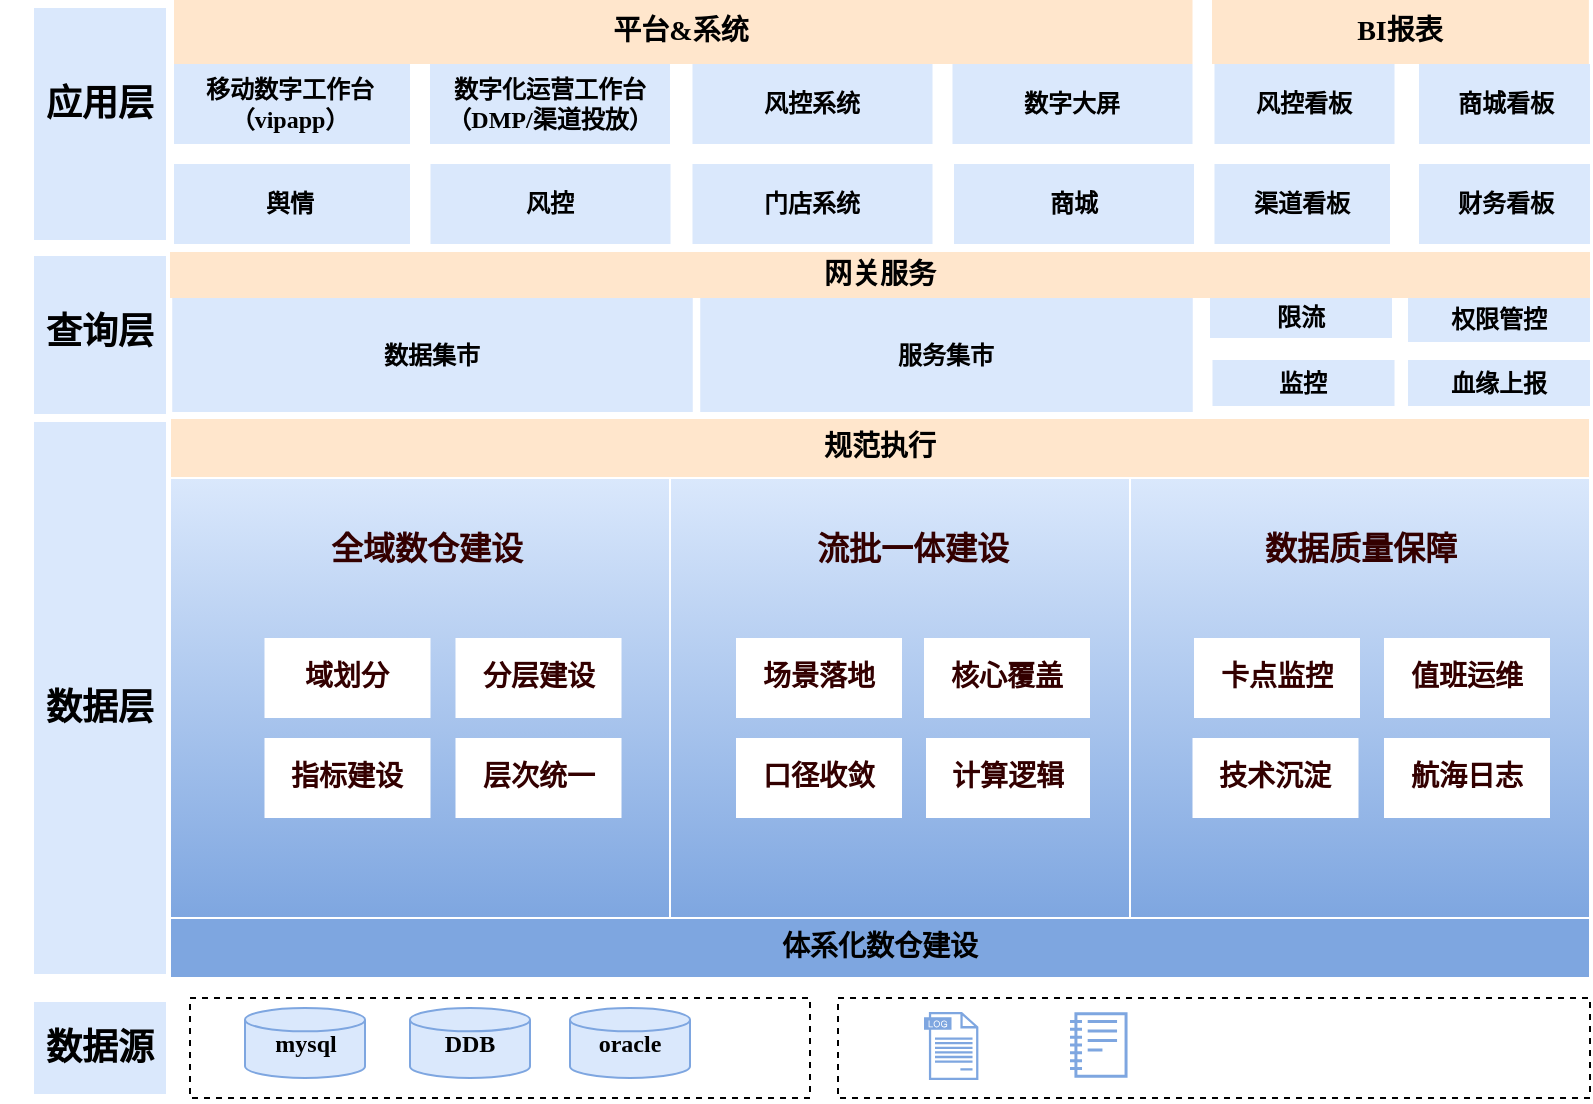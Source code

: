 <mxfile version="21.0.2" type="github">
  <diagram name="第 1 页" id="8vjXtbW4XhxlFyZ9hgyT">
    <mxGraphModel dx="1621" dy="1684" grid="1" gridSize="10" guides="1" tooltips="1" connect="1" arrows="1" fold="1" page="1" pageScale="1" pageWidth="827" pageHeight="1169" math="0" shadow="0">
      <root>
        <mxCell id="0" />
        <mxCell id="1" parent="0" />
        <mxCell id="_2noMWRmmMPCMAu7wt3I-29" value="" style="rounded=0;whiteSpace=wrap;html=1;fontFamily=微软雅黑;strokeColor=default;fillColor=#FFFFFF;dashed=1;fontStyle=1" parent="1" vertex="1">
          <mxGeometry x="414" y="430" width="376" height="50" as="geometry" />
        </mxCell>
        <mxCell id="_2noMWRmmMPCMAu7wt3I-16" value="" style="rounded=0;whiteSpace=wrap;html=1;fontFamily=微软雅黑;fillColor=#FFFFFF;strokeColor=default;dashed=1;fontStyle=1" parent="1" vertex="1">
          <mxGeometry x="90" y="430" width="310" height="50" as="geometry" />
        </mxCell>
        <mxCell id="_2noMWRmmMPCMAu7wt3I-14" value="" style="rounded=0;whiteSpace=wrap;html=1;fontFamily=微软雅黑;strokeColor=#FFFFFF;fillColor=#dae8fc;fontStyle=1;strokeWidth=4;" parent="1" vertex="1">
          <mxGeometry x="10" y="430" width="70" height="50" as="geometry" />
        </mxCell>
        <mxCell id="_2noMWRmmMPCMAu7wt3I-13" value="" style="rounded=0;whiteSpace=wrap;html=1;fontFamily=微软雅黑;strokeColor=#FFFFFF;fillColor=#dae8fc;fontStyle=1;strokeWidth=4;" parent="1" vertex="1">
          <mxGeometry x="10" y="140" width="70" height="280" as="geometry" />
        </mxCell>
        <mxCell id="_2noMWRmmMPCMAu7wt3I-5" value="" style="rounded=0;whiteSpace=wrap;html=1;fontFamily=微软雅黑;strokeColor=#FFFFFF;fillColor=#dae8fc;fontStyle=1;strokeWidth=4;" parent="1" vertex="1">
          <mxGeometry x="10" y="57" width="70" height="83" as="geometry" />
        </mxCell>
        <mxCell id="ErQYisSNtyv5BiWGh4sq-18" value="移动数字工作台（vipapp）" style="rounded=0;whiteSpace=wrap;html=1;strokeColor=none;fillColor=#dae8fc;fontFamily=微软雅黑;fontStyle=1" parent="1" diagramCategory="general" diagramName="Rectangle" vertex="1">
          <mxGeometry x="80" y="-37" width="120" height="40" as="geometry" />
        </mxCell>
        <mxCell id="ErQYisSNtyv5BiWGh4sq-19" value="数字化运营工作台&lt;br&gt;（DMP/渠道投放）" style="rounded=0;whiteSpace=wrap;html=1;strokeColor=none;fillColor=#dae8fc;fontFamily=微软雅黑;fontStyle=1" parent="1" diagramCategory="general" diagramName="Rectangle" vertex="1">
          <mxGeometry x="210" y="-37" width="120" height="40" as="geometry" />
        </mxCell>
        <mxCell id="ErQYisSNtyv5BiWGh4sq-20" value="舆情" style="rounded=0;whiteSpace=wrap;html=1;strokeColor=none;fillColor=#dae8fc;fontFamily=微软雅黑;fontStyle=1" parent="1" diagramCategory="general" diagramName="Rectangle" vertex="1">
          <mxGeometry x="80" y="13" width="120" height="40" as="geometry" />
        </mxCell>
        <mxCell id="ErQYisSNtyv5BiWGh4sq-22" value="商城" style="rounded=0;whiteSpace=wrap;html=1;strokeColor=none;fillColor=#dae8fc;fontFamily=微软雅黑;fontStyle=1" parent="1" diagramCategory="general" diagramName="Rectangle" vertex="1">
          <mxGeometry x="472" y="13" width="120" height="40" as="geometry" />
        </mxCell>
        <mxCell id="ErQYisSNtyv5BiWGh4sq-25" value="&lt;font style=&quot;font-size: 14px;&quot;&gt;网关服务&lt;/font&gt;" style="text;html=1;strokeColor=none;fillColor=#ffe6cc;align=center;verticalAlign=middle;whiteSpace=wrap;rounded=0;fontStyle=1;fontFamily=微软雅黑;" parent="1" diagramCategory="general" diagramName="text" vertex="1">
          <mxGeometry x="80" y="57" width="710" height="23" as="geometry" />
        </mxCell>
        <mxCell id="ErQYisSNtyv5BiWGh4sq-26" style="edgeStyle=orthogonalEdgeStyle;rounded=0;orthogonalLoop=1;jettySize=auto;html=1;exitX=0.5;exitY=1;exitDx=0;exitDy=0;fontFamily=微软雅黑;fontStyle=1" parent="1" edge="1">
          <mxGeometry relative="1" as="geometry">
            <mxPoint x="534" y="110" as="sourcePoint" />
            <mxPoint x="534" y="110" as="targetPoint" />
          </mxGeometry>
        </mxCell>
        <mxCell id="ErQYisSNtyv5BiWGh4sq-28" value="门店系统" style="rounded=0;whiteSpace=wrap;html=1;strokeColor=none;fillColor=#dae8fc;fontFamily=微软雅黑;fontStyle=1" parent="1" diagramCategory="general" diagramName="Rectangle" vertex="1">
          <mxGeometry x="341.25" y="13" width="120" height="40" as="geometry" />
        </mxCell>
        <mxCell id="ErQYisSNtyv5BiWGh4sq-29" value="风控系统" style="rounded=0;whiteSpace=wrap;html=1;strokeColor=none;fillColor=#dae8fc;fontFamily=微软雅黑;fontStyle=1" parent="1" diagramCategory="general" diagramName="Rectangle" vertex="1">
          <mxGeometry x="341.25" y="-37" width="120" height="40" as="geometry" />
        </mxCell>
        <mxCell id="ErQYisSNtyv5BiWGh4sq-30" value="数字大屏" style="rounded=0;whiteSpace=wrap;html=1;strokeColor=none;fillColor=#dae8fc;fontFamily=微软雅黑;fontStyle=1" parent="1" diagramCategory="general" diagramName="Rectangle" vertex="1">
          <mxGeometry x="471.25" y="-37" width="120" height="40" as="geometry" />
        </mxCell>
        <mxCell id="ErQYisSNtyv5BiWGh4sq-31" value="风控" style="rounded=0;whiteSpace=wrap;html=1;strokeColor=none;fillColor=#dae8fc;fontFamily=微软雅黑;fontStyle=1" parent="1" diagramCategory="general" diagramName="Rectangle" vertex="1">
          <mxGeometry x="210.25" y="13" width="120" height="40" as="geometry" />
        </mxCell>
        <mxCell id="ErQYisSNtyv5BiWGh4sq-33" value="商城看板" style="rounded=0;whiteSpace=wrap;html=1;strokeColor=none;fillColor=#dae8fc;fontFamily=微软雅黑;fontStyle=1" parent="1" diagramCategory="general" diagramName="Rectangle" vertex="1">
          <mxGeometry x="704.5" y="-37" width="85.5" height="40" as="geometry" />
        </mxCell>
        <mxCell id="ErQYisSNtyv5BiWGh4sq-34" value="&lt;font style=&quot;font-size: 14px;&quot;&gt;平台&amp;amp;系统&lt;/font&gt;" style="text;html=1;strokeColor=none;fillColor=#ffe6cc;align=center;verticalAlign=middle;whiteSpace=wrap;rounded=0;fontStyle=1;fontFamily=微软雅黑;" parent="1" diagramCategory="general" diagramName="text" vertex="1">
          <mxGeometry x="80" y="-69" width="511.25" height="32" as="geometry" />
        </mxCell>
        <mxCell id="ErQYisSNtyv5BiWGh4sq-35" value="&lt;font style=&quot;font-size: 14px;&quot;&gt;BI报表&lt;/font&gt;" style="text;html=1;strokeColor=none;fillColor=#ffe6cc;align=center;verticalAlign=middle;whiteSpace=wrap;rounded=0;fontFamily=微软雅黑;fontStyle=1;" parent="1" diagramCategory="general" diagramName="text" vertex="1">
          <mxGeometry x="601" y="-69" width="188.44" height="32" as="geometry" />
        </mxCell>
        <mxCell id="ErQYisSNtyv5BiWGh4sq-73" value="&lt;span&gt;血缘上报&lt;/span&gt;" style="rounded=0;whiteSpace=wrap;html=1;fontFamily=微软雅黑;strokeColor=none;fillColor=#dae8fc;fontStyle=1" parent="1" diagramCategory="general" diagramName="Rectangle" vertex="1">
          <mxGeometry x="699" y="111" width="91" height="23" as="geometry" />
        </mxCell>
        <mxCell id="_2noMWRmmMPCMAu7wt3I-3" value="" style="rounded=0;whiteSpace=wrap;html=1;fontFamily=微软雅黑;strokeColor=#FFFFFF;fillColor=#dae8fc;fontStyle=1;strokeWidth=4;" parent="1" vertex="1">
          <mxGeometry x="10" y="-67" width="70" height="120" as="geometry" />
        </mxCell>
        <mxCell id="ErQYisSNtyv5BiWGh4sq-11" value="&lt;span style=&quot;font-size: 18px;&quot;&gt;&lt;span&gt;应用层&lt;/span&gt;&lt;/span&gt;" style="text;html=1;strokeColor=none;fillColor=none;align=center;verticalAlign=middle;whiteSpace=wrap;rounded=0;fontFamily=微软雅黑;fontStyle=1;strokeWidth=4;" parent="1" diagramCategory="general" diagramName="text" vertex="1">
          <mxGeometry x="10" y="-27" width="70" height="20" as="geometry" />
        </mxCell>
        <mxCell id="ErQYisSNtyv5BiWGh4sq-9" value="&lt;font style=&quot;font-size: 18px;&quot;&gt;&lt;span&gt;数据源&lt;/span&gt;&lt;/font&gt;" style="text;html=1;strokeColor=none;fillColor=none;align=center;verticalAlign=middle;whiteSpace=wrap;rounded=0;fontFamily=微软雅黑;fontStyle=1;strokeWidth=4;" parent="1" diagramCategory="general" diagramName="text" vertex="1">
          <mxGeometry x="10" y="440" width="70" height="29" as="geometry" />
        </mxCell>
        <mxCell id="ErQYisSNtyv5BiWGh4sq-12" value="&lt;span style=&quot;font-size: 18px;&quot;&gt;&lt;span&gt;数据层&lt;/span&gt;&lt;/span&gt;" style="text;html=1;strokeColor=none;fillColor=none;align=center;verticalAlign=middle;whiteSpace=wrap;rounded=0;fontFamily=微软雅黑;fontStyle=1" parent="1" diagramCategory="general" diagramName="text" vertex="1">
          <mxGeometry x="-5" y="275" width="100" height="20" as="geometry" />
        </mxCell>
        <mxCell id="ErQYisSNtyv5BiWGh4sq-16" value="&lt;span style=&quot;font-size: 18px;&quot;&gt;&lt;span&gt;查询层&lt;/span&gt;&lt;/span&gt;" style="text;html=1;strokeColor=none;fillColor=none;align=center;verticalAlign=middle;whiteSpace=wrap;rounded=0;fontFamily=微软雅黑;fontStyle=1;strokeWidth=4;" parent="1" diagramCategory="general" diagramName="text" vertex="1">
          <mxGeometry x="10" y="87" width="70" height="20" as="geometry" />
        </mxCell>
        <mxCell id="_2noMWRmmMPCMAu7wt3I-31" value="mysql" style="strokeWidth=1;html=1;shape=mxgraph.flowchart.database;whiteSpace=wrap;fillStyle=auto;strokeColor=#7EA6E0;fontFamily=微软雅黑;fillColor=#dae8fc;fontStyle=1;" parent="1" vertex="1">
          <mxGeometry x="117.5" y="435" width="60" height="35" as="geometry" />
        </mxCell>
        <mxCell id="_2noMWRmmMPCMAu7wt3I-32" value="DDB" style="strokeWidth=1;html=1;shape=mxgraph.flowchart.database;whiteSpace=wrap;fillStyle=auto;strokeColor=#7EA6E0;fontFamily=微软雅黑;fillColor=#dae8fc;fontStyle=1;" parent="1" vertex="1">
          <mxGeometry x="200" y="435" width="60" height="35" as="geometry" />
        </mxCell>
        <mxCell id="_2noMWRmmMPCMAu7wt3I-33" value="oracle" style="strokeWidth=1;html=1;shape=mxgraph.flowchart.database;whiteSpace=wrap;fillStyle=auto;strokeColor=#7EA6E0;fontFamily=微软雅黑;fillColor=#DAE8FC;fontStyle=1;" parent="1" vertex="1">
          <mxGeometry x="280" y="435" width="60" height="35" as="geometry" />
        </mxCell>
        <mxCell id="_2noMWRmmMPCMAu7wt3I-37" value="" style="pointerEvents=1;shadow=0;dashed=0;html=1;strokeColor=none;fillColor=#7EA6E0;aspect=fixed;labelPosition=center;verticalLabelPosition=bottom;verticalAlign=top;align=center;outlineConnect=0;shape=mxgraph.vvd.log_files;fillStyle=auto;strokeWidth=1;fontFamily=微软雅黑;fontStyle=1" parent="1" vertex="1">
          <mxGeometry x="457" y="437" width="27.2" height="34" as="geometry" />
        </mxCell>
        <mxCell id="_2noMWRmmMPCMAu7wt3I-39" value="" style="outlineConnect=0;fillColor=#7ea6e0;strokeColor=#6c8ebf;dashed=0;verticalLabelPosition=bottom;verticalAlign=top;align=center;html=1;fontSize=12;fontStyle=1;aspect=fixed;pointerEvents=1;shape=mxgraph.aws4.notebook;fillStyle=auto;strokeWidth=1;fontFamily=微软雅黑;" parent="1" vertex="1">
          <mxGeometry x="530" y="437" width="28.77" height="33" as="geometry" />
        </mxCell>
        <mxCell id="_2noMWRmmMPCMAu7wt3I-43" value="" style="rounded=0;whiteSpace=wrap;html=1;fillStyle=auto;strokeColor=#FFFFFF;strokeWidth=1;fontFamily=微软雅黑;fillColor=#dae8fc;gradientDirection=south;gradientColor=#7EA6E0;fontStyle=1" parent="1" vertex="1">
          <mxGeometry x="80" y="170" width="250" height="220" as="geometry" />
        </mxCell>
        <mxCell id="_2noMWRmmMPCMAu7wt3I-44" value="&lt;span&gt;&lt;font style=&quot;font-size: 14px;&quot;&gt;规范执行&lt;/font&gt;&lt;/span&gt;" style="rounded=0;whiteSpace=wrap;html=1;fillStyle=auto;strokeColor=#FFFFFF;strokeWidth=1;fontFamily=微软雅黑;fillColor=#ffe6cc;fontStyle=1" parent="1" vertex="1">
          <mxGeometry x="80" y="140" width="710" height="30" as="geometry" />
        </mxCell>
        <mxCell id="_2noMWRmmMPCMAu7wt3I-47" value="&lt;span&gt;&lt;font style=&quot;font-size: 14px;&quot;&gt;体系化数仓建设&lt;/font&gt;&lt;/span&gt;" style="rounded=0;whiteSpace=wrap;html=1;fillStyle=auto;strokeColor=#FFFFFF;strokeWidth=1;fontFamily=微软雅黑;fillColor=#7EA6E0;fontStyle=1" parent="1" vertex="1">
          <mxGeometry x="80" y="390" width="710" height="30" as="geometry" />
        </mxCell>
        <mxCell id="_2noMWRmmMPCMAu7wt3I-48" value="" style="rounded=0;whiteSpace=wrap;html=1;fillStyle=auto;strokeColor=#FFFFFF;strokeWidth=1;fontFamily=微软雅黑;fillColor=#dae8fc;gradientDirection=south;gradientColor=#7EA6E0;fontStyle=1" parent="1" vertex="1">
          <mxGeometry x="330" y="170" width="230" height="220" as="geometry" />
        </mxCell>
        <mxCell id="_2noMWRmmMPCMAu7wt3I-52" value="" style="rounded=0;whiteSpace=wrap;html=1;fillStyle=auto;strokeColor=#FFFFFF;strokeWidth=1;fontFamily=微软雅黑;fillColor=#dae8fc;gradientDirection=south;gradientColor=#7EA6E0;fontStyle=1" parent="1" vertex="1">
          <mxGeometry x="560" y="170" width="230" height="220" as="geometry" />
        </mxCell>
        <mxCell id="_2noMWRmmMPCMAu7wt3I-58" value="&lt;font style=&quot;font-size: 16px;&quot;&gt;全域数仓建设&lt;/font&gt;" style="text;html=1;strokeColor=none;fillColor=none;align=center;verticalAlign=middle;whiteSpace=wrap;rounded=0;fontFamily=微软雅黑;fontColor=#330000;fontStyle=1;" parent="1" vertex="1">
          <mxGeometry x="157" y="190" width="103" height="30" as="geometry" />
        </mxCell>
        <mxCell id="_2noMWRmmMPCMAu7wt3I-59" value="&lt;font style=&quot;font-size: 16px;&quot;&gt;流批一体建设&lt;/font&gt;" style="text;html=1;strokeColor=none;fillColor=none;align=center;verticalAlign=middle;whiteSpace=wrap;rounded=0;fontFamily=微软雅黑;fontColor=#330000;fontStyle=1;" parent="1" vertex="1">
          <mxGeometry x="400" y="190" width="103" height="30" as="geometry" />
        </mxCell>
        <mxCell id="_2noMWRmmMPCMAu7wt3I-60" value="&lt;font style=&quot;font-size: 16px;&quot;&gt;数据质量保障&lt;/font&gt;" style="text;html=1;strokeColor=none;fillColor=none;align=center;verticalAlign=middle;whiteSpace=wrap;rounded=0;fontFamily=微软雅黑;fontColor=#330000;fontStyle=1;" parent="1" vertex="1">
          <mxGeometry x="623.5" y="190" width="103" height="30" as="geometry" />
        </mxCell>
        <mxCell id="_2noMWRmmMPCMAu7wt3I-63" value="航海日志" style="rounded=0;whiteSpace=wrap;html=1;labelBackgroundColor=#FFFFFF;fillStyle=auto;strokeColor=none;strokeWidth=1;fontFamily=微软雅黑;fontColor=#330000;fillColor=default;dashed=1;fontStyle=1;fontSize=14;" parent="1" vertex="1">
          <mxGeometry x="687" y="300" width="83" height="40" as="geometry" />
        </mxCell>
        <mxCell id="_2noMWRmmMPCMAu7wt3I-64" value="值班运维" style="rounded=0;whiteSpace=wrap;html=1;labelBackgroundColor=#FFFFFF;fillStyle=auto;strokeColor=none;strokeWidth=1;fontFamily=微软雅黑;fontColor=#330000;fillColor=default;dashed=1;fontStyle=1;fontSize=14;" parent="1" vertex="1">
          <mxGeometry x="687" y="250" width="83" height="40" as="geometry" />
        </mxCell>
        <mxCell id="_2noMWRmmMPCMAu7wt3I-66" value="技术沉淀" style="rounded=0;whiteSpace=wrap;html=1;labelBackgroundColor=#FFFFFF;fillStyle=auto;strokeColor=none;strokeWidth=1;fontFamily=微软雅黑;fontColor=#330000;fillColor=default;dashed=1;fontStyle=1;fontSize=14;" parent="1" vertex="1">
          <mxGeometry x="591.25" y="300" width="83" height="40" as="geometry" />
        </mxCell>
        <mxCell id="_2noMWRmmMPCMAu7wt3I-68" value="域划分" style="rounded=0;whiteSpace=wrap;html=1;labelBackgroundColor=#FFFFFF;fillStyle=auto;strokeColor=none;strokeWidth=1;fontFamily=微软雅黑;fontColor=#330000;fillColor=default;dashed=1;fontStyle=1;fontSize=14;" parent="1" vertex="1">
          <mxGeometry x="127.25" y="250" width="83" height="40" as="geometry" />
        </mxCell>
        <mxCell id="_2noMWRmmMPCMAu7wt3I-69" value="分层建设" style="rounded=0;whiteSpace=wrap;html=1;labelBackgroundColor=#FFFFFF;fillStyle=auto;strokeColor=none;strokeWidth=1;fontFamily=微软雅黑;fontColor=#330000;fillColor=default;dashed=1;fontStyle=1;fontSize=14;" parent="1" vertex="1">
          <mxGeometry x="222.75" y="250" width="83" height="40" as="geometry" />
        </mxCell>
        <mxCell id="_2noMWRmmMPCMAu7wt3I-70" value="指标建设" style="rounded=0;whiteSpace=wrap;html=1;labelBackgroundColor=#FFFFFF;fillStyle=auto;strokeColor=none;strokeWidth=1;fontFamily=微软雅黑;fontColor=#330000;fillColor=default;dashed=1;fontStyle=1;fontSize=14;" parent="1" vertex="1">
          <mxGeometry x="127.25" y="300" width="83" height="40" as="geometry" />
        </mxCell>
        <mxCell id="_2noMWRmmMPCMAu7wt3I-71" value="卡点监控" style="rounded=0;whiteSpace=wrap;html=1;labelBackgroundColor=#FFFFFF;fillStyle=auto;strokeColor=none;strokeWidth=1;fontFamily=微软雅黑;fontColor=#330000;fillColor=default;dashed=1;fontStyle=1;fontSize=14;" parent="1" vertex="1">
          <mxGeometry x="592" y="250" width="83" height="40" as="geometry" />
        </mxCell>
        <mxCell id="_2noMWRmmMPCMAu7wt3I-72" value="层次统一" style="rounded=0;whiteSpace=wrap;html=1;labelBackgroundColor=#FFFFFF;fillStyle=auto;strokeColor=none;strokeWidth=1;fontFamily=微软雅黑;fontColor=#330000;fillColor=default;dashed=1;fontStyle=1;fontSize=14;" parent="1" vertex="1">
          <mxGeometry x="222.75" y="300" width="83" height="40" as="geometry" />
        </mxCell>
        <mxCell id="_2noMWRmmMPCMAu7wt3I-73" value="口径收敛" style="rounded=0;whiteSpace=wrap;html=1;labelBackgroundColor=#FFFFFF;fillStyle=auto;strokeColor=none;strokeWidth=1;fontFamily=微软雅黑;fontColor=#330000;fillColor=default;dashed=1;fontStyle=1;fontSize=14;" parent="1" vertex="1">
          <mxGeometry x="363" y="300" width="83" height="40" as="geometry" />
        </mxCell>
        <mxCell id="_2noMWRmmMPCMAu7wt3I-74" value="场景落地" style="rounded=0;whiteSpace=wrap;html=1;labelBackgroundColor=#FFFFFF;fillStyle=auto;strokeColor=none;strokeWidth=1;fontFamily=微软雅黑;fontColor=#330000;fillColor=default;dashed=1;gradientColor=#FFFFFF;gradientDirection=east;fontStyle=1;fontSize=14;" parent="1" vertex="1">
          <mxGeometry x="363" y="250" width="83" height="40" as="geometry" />
        </mxCell>
        <mxCell id="_2noMWRmmMPCMAu7wt3I-75" value="核心覆盖" style="rounded=0;whiteSpace=wrap;html=1;labelBackgroundColor=#FFFFFF;fillStyle=auto;strokeColor=none;strokeWidth=1;fontFamily=微软雅黑;fontColor=#330000;fillColor=default;dashed=1;fontStyle=1;fontSize=14;" parent="1" vertex="1">
          <mxGeometry x="457" y="250" width="83" height="40" as="geometry" />
        </mxCell>
        <mxCell id="_2noMWRmmMPCMAu7wt3I-76" value="计算逻辑" style="rounded=0;whiteSpace=wrap;html=1;labelBackgroundColor=#FFFFFF;fillStyle=auto;strokeColor=none;strokeWidth=1;fontFamily=微软雅黑;fontColor=#330000;fillColor=default;dashed=1;fontStyle=1;fontSize=14;" parent="1" vertex="1">
          <mxGeometry x="458" y="300" width="82" height="40" as="geometry" />
        </mxCell>
        <mxCell id="_2noMWRmmMPCMAu7wt3I-91" value="&lt;span&gt;监控&lt;/span&gt;" style="rounded=0;whiteSpace=wrap;html=1;fontFamily=微软雅黑;strokeColor=none;fillColor=#dae8fc;fontStyle=1" parent="1" diagramCategory="general" diagramName="Rectangle" vertex="1">
          <mxGeometry x="601.25" y="111" width="91" height="23" as="geometry" />
        </mxCell>
        <mxCell id="_2noMWRmmMPCMAu7wt3I-92" value="&lt;span&gt;限流&lt;/span&gt;" style="rounded=0;whiteSpace=wrap;html=1;fontFamily=微软雅黑;strokeColor=none;fillColor=#dae8fc;fillStyle=auto;fontStyle=1" parent="1" diagramCategory="general" diagramName="Rectangle" vertex="1">
          <mxGeometry x="600" y="80" width="91" height="20" as="geometry" />
        </mxCell>
        <mxCell id="_2noMWRmmMPCMAu7wt3I-93" value="&lt;span&gt;权限管控&lt;/span&gt;" style="rounded=0;whiteSpace=wrap;html=1;fontFamily=微软雅黑;strokeColor=none;fillColor=#dae8fc;fontStyle=1" parent="1" diagramCategory="general" diagramName="Rectangle" vertex="1">
          <mxGeometry x="699" y="80" width="91" height="22" as="geometry" />
        </mxCell>
        <mxCell id="88G6nAGj8XGcNr6tlh3T-3" value="" style="group;fillColor=#dae8fc;strokeColor=none;fontFamily=微软雅黑;fontStyle=1" parent="1" vertex="1" connectable="0">
          <mxGeometry x="81.25" y="80" width="260" height="57" as="geometry" />
        </mxCell>
        <mxCell id="ErQYisSNtyv5BiWGh4sq-36" value="数据集市" style="rounded=0;whiteSpace=wrap;html=1;fontFamily=微软雅黑;strokeColor=none;fillColor=#dae8fc;fontStyle=1" parent="88G6nAGj8XGcNr6tlh3T-3" diagramCategory="general" diagramName="Rectangle" vertex="1">
          <mxGeometry width="260" height="57.0" as="geometry" />
        </mxCell>
        <mxCell id="88G6nAGj8XGcNr6tlh3T-4" value="风控看板" style="rounded=0;whiteSpace=wrap;html=1;strokeColor=none;fillColor=#dae8fc;fontFamily=微软雅黑;fontStyle=1" parent="1" diagramCategory="general" diagramName="Rectangle" vertex="1">
          <mxGeometry x="602.25" y="-37" width="90" height="40" as="geometry" />
        </mxCell>
        <mxCell id="88G6nAGj8XGcNr6tlh3T-5" value="渠道看板" style="rounded=0;whiteSpace=wrap;html=1;strokeColor=none;fillColor=#dae8fc;fontFamily=微软雅黑;fontStyle=1" parent="1" diagramCategory="general" diagramName="Rectangle" vertex="1">
          <mxGeometry x="602.25" y="13" width="87.75" height="40" as="geometry" />
        </mxCell>
        <mxCell id="88G6nAGj8XGcNr6tlh3T-6" value="财务看板" style="rounded=0;whiteSpace=wrap;html=1;strokeColor=none;fillColor=#dae8fc;fontFamily=微软雅黑;fontStyle=1" parent="1" diagramCategory="general" diagramName="Rectangle" vertex="1">
          <mxGeometry x="704.5" y="13" width="85.5" height="40" as="geometry" />
        </mxCell>
        <mxCell id="mmUFh6K9YgQm04f80v---8" value="" style="group;fillColor=#dae8fc;strokeColor=none;fontFamily=微软雅黑;fontStyle=1" vertex="1" connectable="0" parent="1">
          <mxGeometry x="345.25" y="80" width="246" height="57" as="geometry" />
        </mxCell>
        <mxCell id="mmUFh6K9YgQm04f80v---9" value="服务集市" style="rounded=0;whiteSpace=wrap;html=1;fontFamily=微软雅黑;strokeColor=none;fillColor=#dae8fc;fontStyle=1" diagramCategory="general" diagramName="Rectangle" vertex="1" parent="mmUFh6K9YgQm04f80v---8">
          <mxGeometry width="246" height="57.0" as="geometry" />
        </mxCell>
      </root>
    </mxGraphModel>
  </diagram>
</mxfile>
